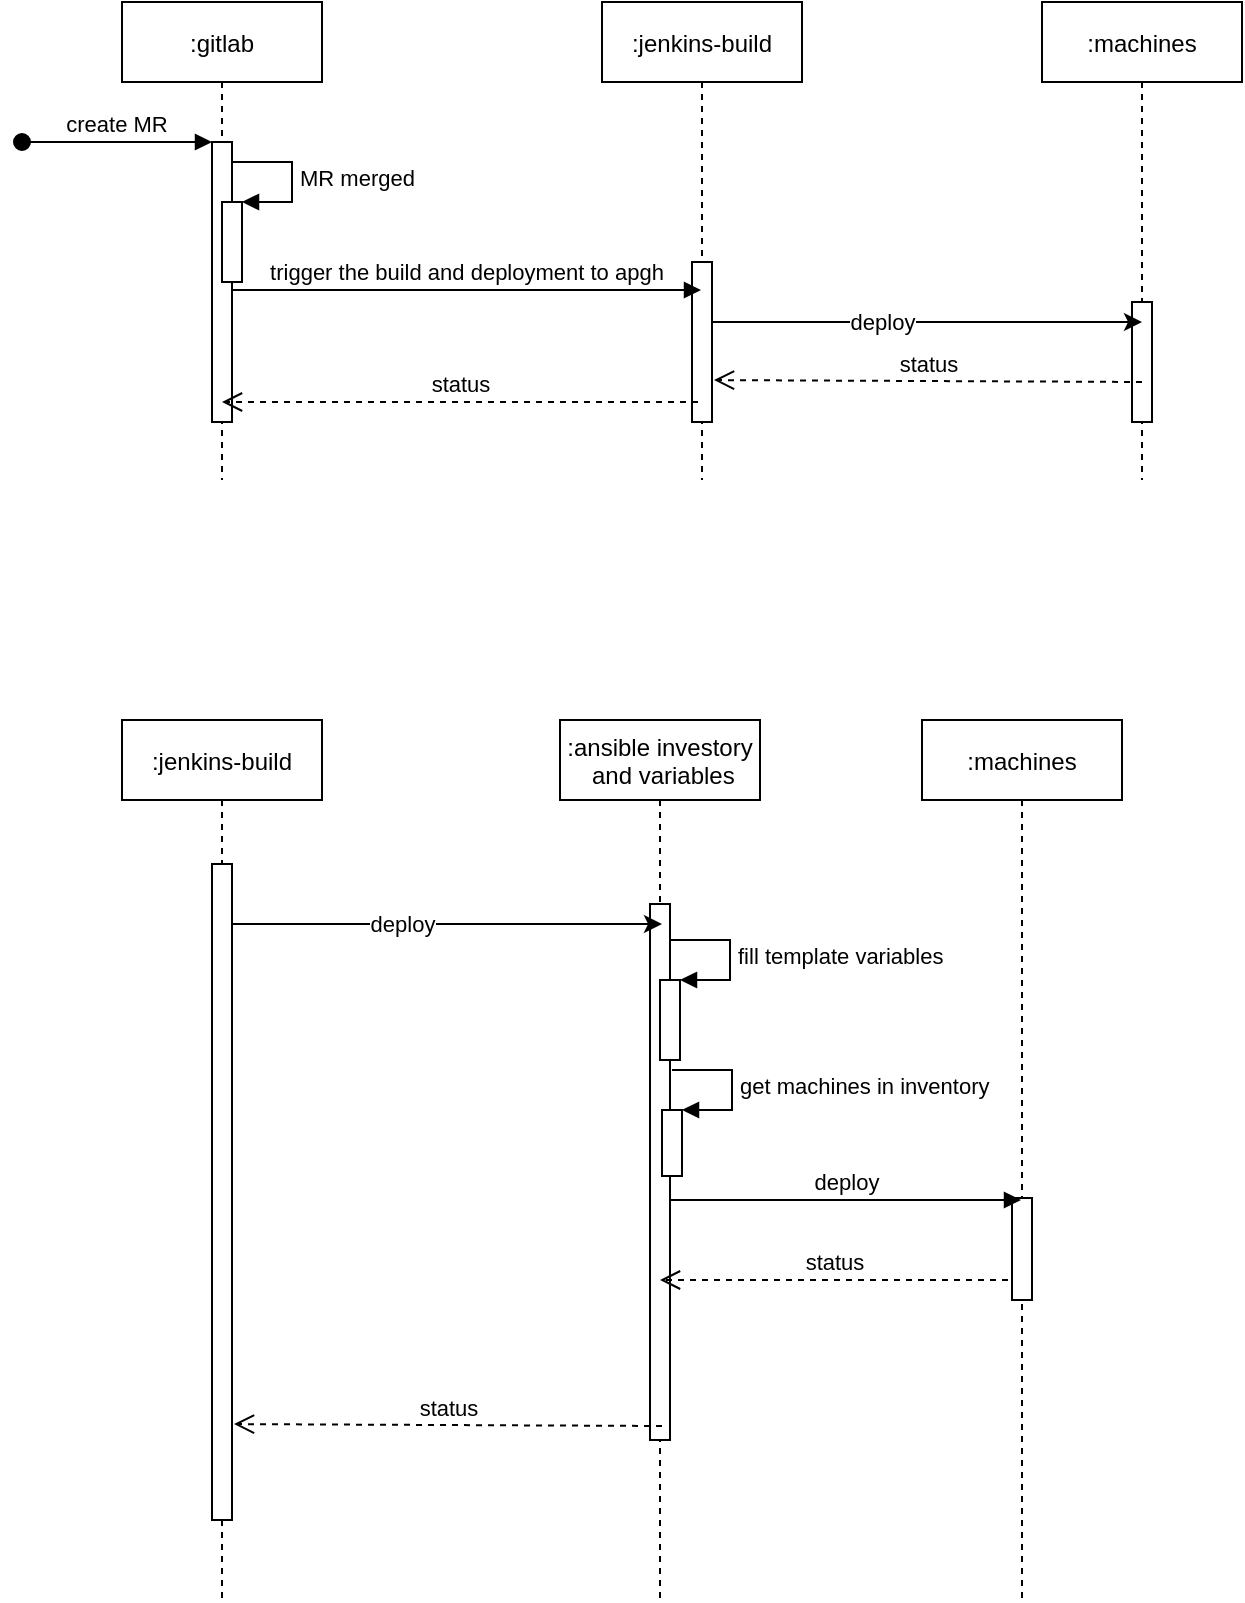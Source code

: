 <mxfile version="20.5.1" type="github">
  <diagram id="kgpKYQtTHZ0yAKxKKP6v" name="Page-1">
    <mxGraphModel dx="1350" dy="764" grid="1" gridSize="10" guides="1" tooltips="1" connect="1" arrows="1" fold="1" page="1" pageScale="1" pageWidth="850" pageHeight="1100" math="0" shadow="0">
      <root>
        <mxCell id="0" />
        <mxCell id="1" parent="0" />
        <mxCell id="3nuBFxr9cyL0pnOWT2aG-1" value=":gitlab" style="shape=umlLifeline;perimeter=lifelinePerimeter;container=1;collapsible=0;recursiveResize=0;rounded=0;shadow=0;strokeWidth=1;" parent="1" vertex="1">
          <mxGeometry x="120" y="41" width="100" height="239" as="geometry" />
        </mxCell>
        <mxCell id="3nuBFxr9cyL0pnOWT2aG-2" value="" style="points=[];perimeter=orthogonalPerimeter;rounded=0;shadow=0;strokeWidth=1;" parent="3nuBFxr9cyL0pnOWT2aG-1" vertex="1">
          <mxGeometry x="45" y="70" width="10" height="140" as="geometry" />
        </mxCell>
        <mxCell id="3nuBFxr9cyL0pnOWT2aG-3" value="create MR" style="verticalAlign=bottom;startArrow=oval;endArrow=block;startSize=8;shadow=0;strokeWidth=1;" parent="3nuBFxr9cyL0pnOWT2aG-1" target="3nuBFxr9cyL0pnOWT2aG-2" edge="1">
          <mxGeometry relative="1" as="geometry">
            <mxPoint x="-50" y="70" as="sourcePoint" />
          </mxGeometry>
        </mxCell>
        <mxCell id="JM1hTDGJMeguLkk4BZB0-3" value="" style="html=1;points=[];perimeter=orthogonalPerimeter;" vertex="1" parent="3nuBFxr9cyL0pnOWT2aG-1">
          <mxGeometry x="50" y="100" width="10" height="40" as="geometry" />
        </mxCell>
        <mxCell id="JM1hTDGJMeguLkk4BZB0-4" value="MR merged" style="edgeStyle=orthogonalEdgeStyle;html=1;align=left;spacingLeft=2;endArrow=block;rounded=0;entryX=1;entryY=0;" edge="1" target="JM1hTDGJMeguLkk4BZB0-3" parent="3nuBFxr9cyL0pnOWT2aG-1">
          <mxGeometry relative="1" as="geometry">
            <mxPoint x="55" y="80" as="sourcePoint" />
            <Array as="points">
              <mxPoint x="85" y="80" />
            </Array>
          </mxGeometry>
        </mxCell>
        <mxCell id="3nuBFxr9cyL0pnOWT2aG-5" value=":jenkins-build" style="shape=umlLifeline;perimeter=lifelinePerimeter;container=1;collapsible=0;recursiveResize=0;rounded=0;shadow=0;strokeWidth=1;" parent="1" vertex="1">
          <mxGeometry x="360" y="41" width="100" height="239" as="geometry" />
        </mxCell>
        <mxCell id="3nuBFxr9cyL0pnOWT2aG-6" value="" style="points=[];perimeter=orthogonalPerimeter;rounded=0;shadow=0;strokeWidth=1;" parent="3nuBFxr9cyL0pnOWT2aG-5" vertex="1">
          <mxGeometry x="45" y="130" width="10" height="80" as="geometry" />
        </mxCell>
        <mxCell id="3nuBFxr9cyL0pnOWT2aG-8" value="trigger the build and deployment to apgh" style="verticalAlign=bottom;endArrow=block;shadow=0;strokeWidth=1;" parent="1" target="3nuBFxr9cyL0pnOWT2aG-5" edge="1">
          <mxGeometry relative="1" as="geometry">
            <mxPoint x="175" y="185.0" as="sourcePoint" />
            <mxPoint x="345" y="185.0" as="targetPoint" />
          </mxGeometry>
        </mxCell>
        <mxCell id="JM1hTDGJMeguLkk4BZB0-1" value=":machines" style="shape=umlLifeline;perimeter=lifelinePerimeter;container=1;collapsible=0;recursiveResize=0;rounded=0;shadow=0;strokeWidth=1;" vertex="1" parent="1">
          <mxGeometry x="580" y="41" width="100" height="239" as="geometry" />
        </mxCell>
        <mxCell id="JM1hTDGJMeguLkk4BZB0-2" value="" style="points=[];perimeter=orthogonalPerimeter;rounded=0;shadow=0;strokeWidth=1;" vertex="1" parent="JM1hTDGJMeguLkk4BZB0-1">
          <mxGeometry x="45" y="150" width="10" height="60" as="geometry" />
        </mxCell>
        <mxCell id="JM1hTDGJMeguLkk4BZB0-5" style="edgeStyle=orthogonalEdgeStyle;rounded=0;orthogonalLoop=1;jettySize=auto;html=1;" edge="1" parent="1" source="3nuBFxr9cyL0pnOWT2aG-6">
          <mxGeometry relative="1" as="geometry">
            <mxPoint x="630" y="201" as="targetPoint" />
            <Array as="points">
              <mxPoint x="480" y="201" />
              <mxPoint x="480" y="201" />
            </Array>
          </mxGeometry>
        </mxCell>
        <mxCell id="JM1hTDGJMeguLkk4BZB0-6" value="deploy" style="edgeLabel;html=1;align=center;verticalAlign=middle;resizable=0;points=[];" vertex="1" connectable="0" parent="JM1hTDGJMeguLkk4BZB0-5">
          <mxGeometry x="-0.209" relative="1" as="geometry">
            <mxPoint as="offset" />
          </mxGeometry>
        </mxCell>
        <mxCell id="JM1hTDGJMeguLkk4BZB0-7" value="status" style="html=1;verticalAlign=bottom;endArrow=open;dashed=1;endSize=8;rounded=0;entryX=1.1;entryY=0.738;entryDx=0;entryDy=0;entryPerimeter=0;" edge="1" parent="1" target="3nuBFxr9cyL0pnOWT2aG-6">
          <mxGeometry relative="1" as="geometry">
            <mxPoint x="630" y="231" as="sourcePoint" />
            <mxPoint x="550" y="231" as="targetPoint" />
          </mxGeometry>
        </mxCell>
        <mxCell id="JM1hTDGJMeguLkk4BZB0-9" value="status" style="html=1;verticalAlign=bottom;endArrow=open;dashed=1;endSize=8;rounded=0;" edge="1" parent="1" target="3nuBFxr9cyL0pnOWT2aG-1">
          <mxGeometry relative="1" as="geometry">
            <mxPoint x="408" y="241" as="sourcePoint" />
            <mxPoint x="190" y="240" as="targetPoint" />
          </mxGeometry>
        </mxCell>
        <mxCell id="JM1hTDGJMeguLkk4BZB0-10" value=":jenkins-build" style="shape=umlLifeline;perimeter=lifelinePerimeter;container=1;collapsible=0;recursiveResize=0;rounded=0;shadow=0;strokeWidth=1;" vertex="1" parent="1">
          <mxGeometry x="120" y="400" width="100" height="440" as="geometry" />
        </mxCell>
        <mxCell id="JM1hTDGJMeguLkk4BZB0-11" value="" style="points=[];perimeter=orthogonalPerimeter;rounded=0;shadow=0;strokeWidth=1;" vertex="1" parent="JM1hTDGJMeguLkk4BZB0-10">
          <mxGeometry x="45" y="72" width="10" height="328" as="geometry" />
        </mxCell>
        <mxCell id="JM1hTDGJMeguLkk4BZB0-12" value=":ansible investory&#xa; and variables" style="shape=umlLifeline;perimeter=lifelinePerimeter;container=1;collapsible=0;recursiveResize=0;rounded=0;shadow=0;strokeWidth=1;" vertex="1" parent="1">
          <mxGeometry x="339" y="400" width="100" height="440" as="geometry" />
        </mxCell>
        <mxCell id="JM1hTDGJMeguLkk4BZB0-13" value="" style="points=[];perimeter=orthogonalPerimeter;rounded=0;shadow=0;strokeWidth=1;" vertex="1" parent="JM1hTDGJMeguLkk4BZB0-12">
          <mxGeometry x="45" y="92" width="10" height="268" as="geometry" />
        </mxCell>
        <mxCell id="JM1hTDGJMeguLkk4BZB0-14" style="edgeStyle=orthogonalEdgeStyle;rounded=0;orthogonalLoop=1;jettySize=auto;html=1;" edge="1" parent="1" source="JM1hTDGJMeguLkk4BZB0-11">
          <mxGeometry relative="1" as="geometry">
            <mxPoint x="390" y="502" as="targetPoint" />
            <Array as="points">
              <mxPoint x="310" y="502" />
              <mxPoint x="310" y="502" />
            </Array>
          </mxGeometry>
        </mxCell>
        <mxCell id="JM1hTDGJMeguLkk4BZB0-15" value="deploy" style="edgeLabel;html=1;align=center;verticalAlign=middle;resizable=0;points=[];" vertex="1" connectable="0" parent="JM1hTDGJMeguLkk4BZB0-14">
          <mxGeometry x="-0.209" relative="1" as="geometry">
            <mxPoint as="offset" />
          </mxGeometry>
        </mxCell>
        <mxCell id="JM1hTDGJMeguLkk4BZB0-16" value="status" style="html=1;verticalAlign=bottom;endArrow=open;dashed=1;endSize=8;rounded=0;entryX=1.1;entryY=0.738;entryDx=0;entryDy=0;entryPerimeter=0;" edge="1" parent="1">
          <mxGeometry relative="1" as="geometry">
            <mxPoint x="390" y="753" as="sourcePoint" />
            <mxPoint x="176" y="752.04" as="targetPoint" />
          </mxGeometry>
        </mxCell>
        <mxCell id="JM1hTDGJMeguLkk4BZB0-17" value=":machines" style="shape=umlLifeline;perimeter=lifelinePerimeter;container=1;collapsible=0;recursiveResize=0;rounded=0;shadow=0;strokeWidth=1;" vertex="1" parent="1">
          <mxGeometry x="520" y="400" width="100" height="440" as="geometry" />
        </mxCell>
        <mxCell id="JM1hTDGJMeguLkk4BZB0-18" value="" style="points=[];perimeter=orthogonalPerimeter;rounded=0;shadow=0;strokeWidth=1;" vertex="1" parent="JM1hTDGJMeguLkk4BZB0-17">
          <mxGeometry x="45" y="239" width="10" height="51" as="geometry" />
        </mxCell>
        <mxCell id="JM1hTDGJMeguLkk4BZB0-19" value="" style="html=1;points=[];perimeter=orthogonalPerimeter;" vertex="1" parent="1">
          <mxGeometry x="389" y="530" width="10" height="40" as="geometry" />
        </mxCell>
        <mxCell id="JM1hTDGJMeguLkk4BZB0-20" value="fill template variables" style="edgeStyle=orthogonalEdgeStyle;html=1;align=left;spacingLeft=2;endArrow=block;rounded=0;entryX=1;entryY=0;" edge="1" target="JM1hTDGJMeguLkk4BZB0-19" parent="1">
          <mxGeometry relative="1" as="geometry">
            <mxPoint x="394" y="510" as="sourcePoint" />
            <Array as="points">
              <mxPoint x="424" y="510" />
            </Array>
          </mxGeometry>
        </mxCell>
        <mxCell id="JM1hTDGJMeguLkk4BZB0-22" value="" style="html=1;points=[];perimeter=orthogonalPerimeter;" vertex="1" parent="1">
          <mxGeometry x="390" y="595" width="10" height="33" as="geometry" />
        </mxCell>
        <mxCell id="JM1hTDGJMeguLkk4BZB0-23" value="get machines in inventory" style="edgeStyle=orthogonalEdgeStyle;html=1;align=left;spacingLeft=2;endArrow=block;rounded=0;entryX=1;entryY=0;" edge="1" target="JM1hTDGJMeguLkk4BZB0-22" parent="1">
          <mxGeometry relative="1" as="geometry">
            <mxPoint x="395" y="575" as="sourcePoint" />
            <Array as="points">
              <mxPoint x="425" y="575" />
            </Array>
          </mxGeometry>
        </mxCell>
        <mxCell id="JM1hTDGJMeguLkk4BZB0-24" value="deploy" style="html=1;verticalAlign=bottom;endArrow=block;rounded=0;" edge="1" parent="1" target="JM1hTDGJMeguLkk4BZB0-17">
          <mxGeometry width="80" relative="1" as="geometry">
            <mxPoint x="394" y="640" as="sourcePoint" />
            <mxPoint x="474" y="640" as="targetPoint" />
          </mxGeometry>
        </mxCell>
        <mxCell id="JM1hTDGJMeguLkk4BZB0-25" value="status" style="html=1;verticalAlign=bottom;endArrow=open;dashed=1;endSize=8;rounded=0;" edge="1" parent="1" target="JM1hTDGJMeguLkk4BZB0-12">
          <mxGeometry relative="1" as="geometry">
            <mxPoint x="563" y="680" as="sourcePoint" />
            <mxPoint x="393" y="680" as="targetPoint" />
          </mxGeometry>
        </mxCell>
      </root>
    </mxGraphModel>
  </diagram>
</mxfile>
